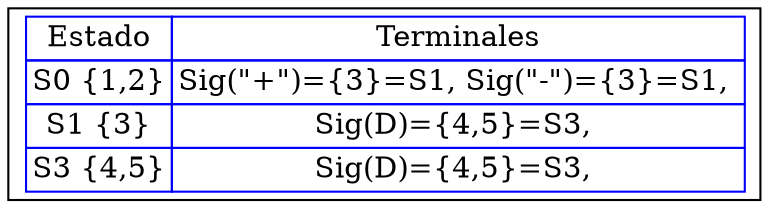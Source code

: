 digraph G{
rankdir=UD
node[shape=box]
concentrate=true
nodo0 [ label =<<table border='0' cellborder='1' color='blue' cellspacing='0'>
<tr><td>Estado</td><td>Terminales</td></tr>

<tr><td>S0 {1,2}</td><td>Sig("+")={3}=S1, Sig("-")={3}=S1, </td></tr>

<tr><td>S1 {3}</td><td>Sig(D)={4,5}=S3, </td></tr>

<tr><td>S3 {4,5}</td><td>Sig(D)={4,5}=S3, </td></tr>

</table>
>];

}
